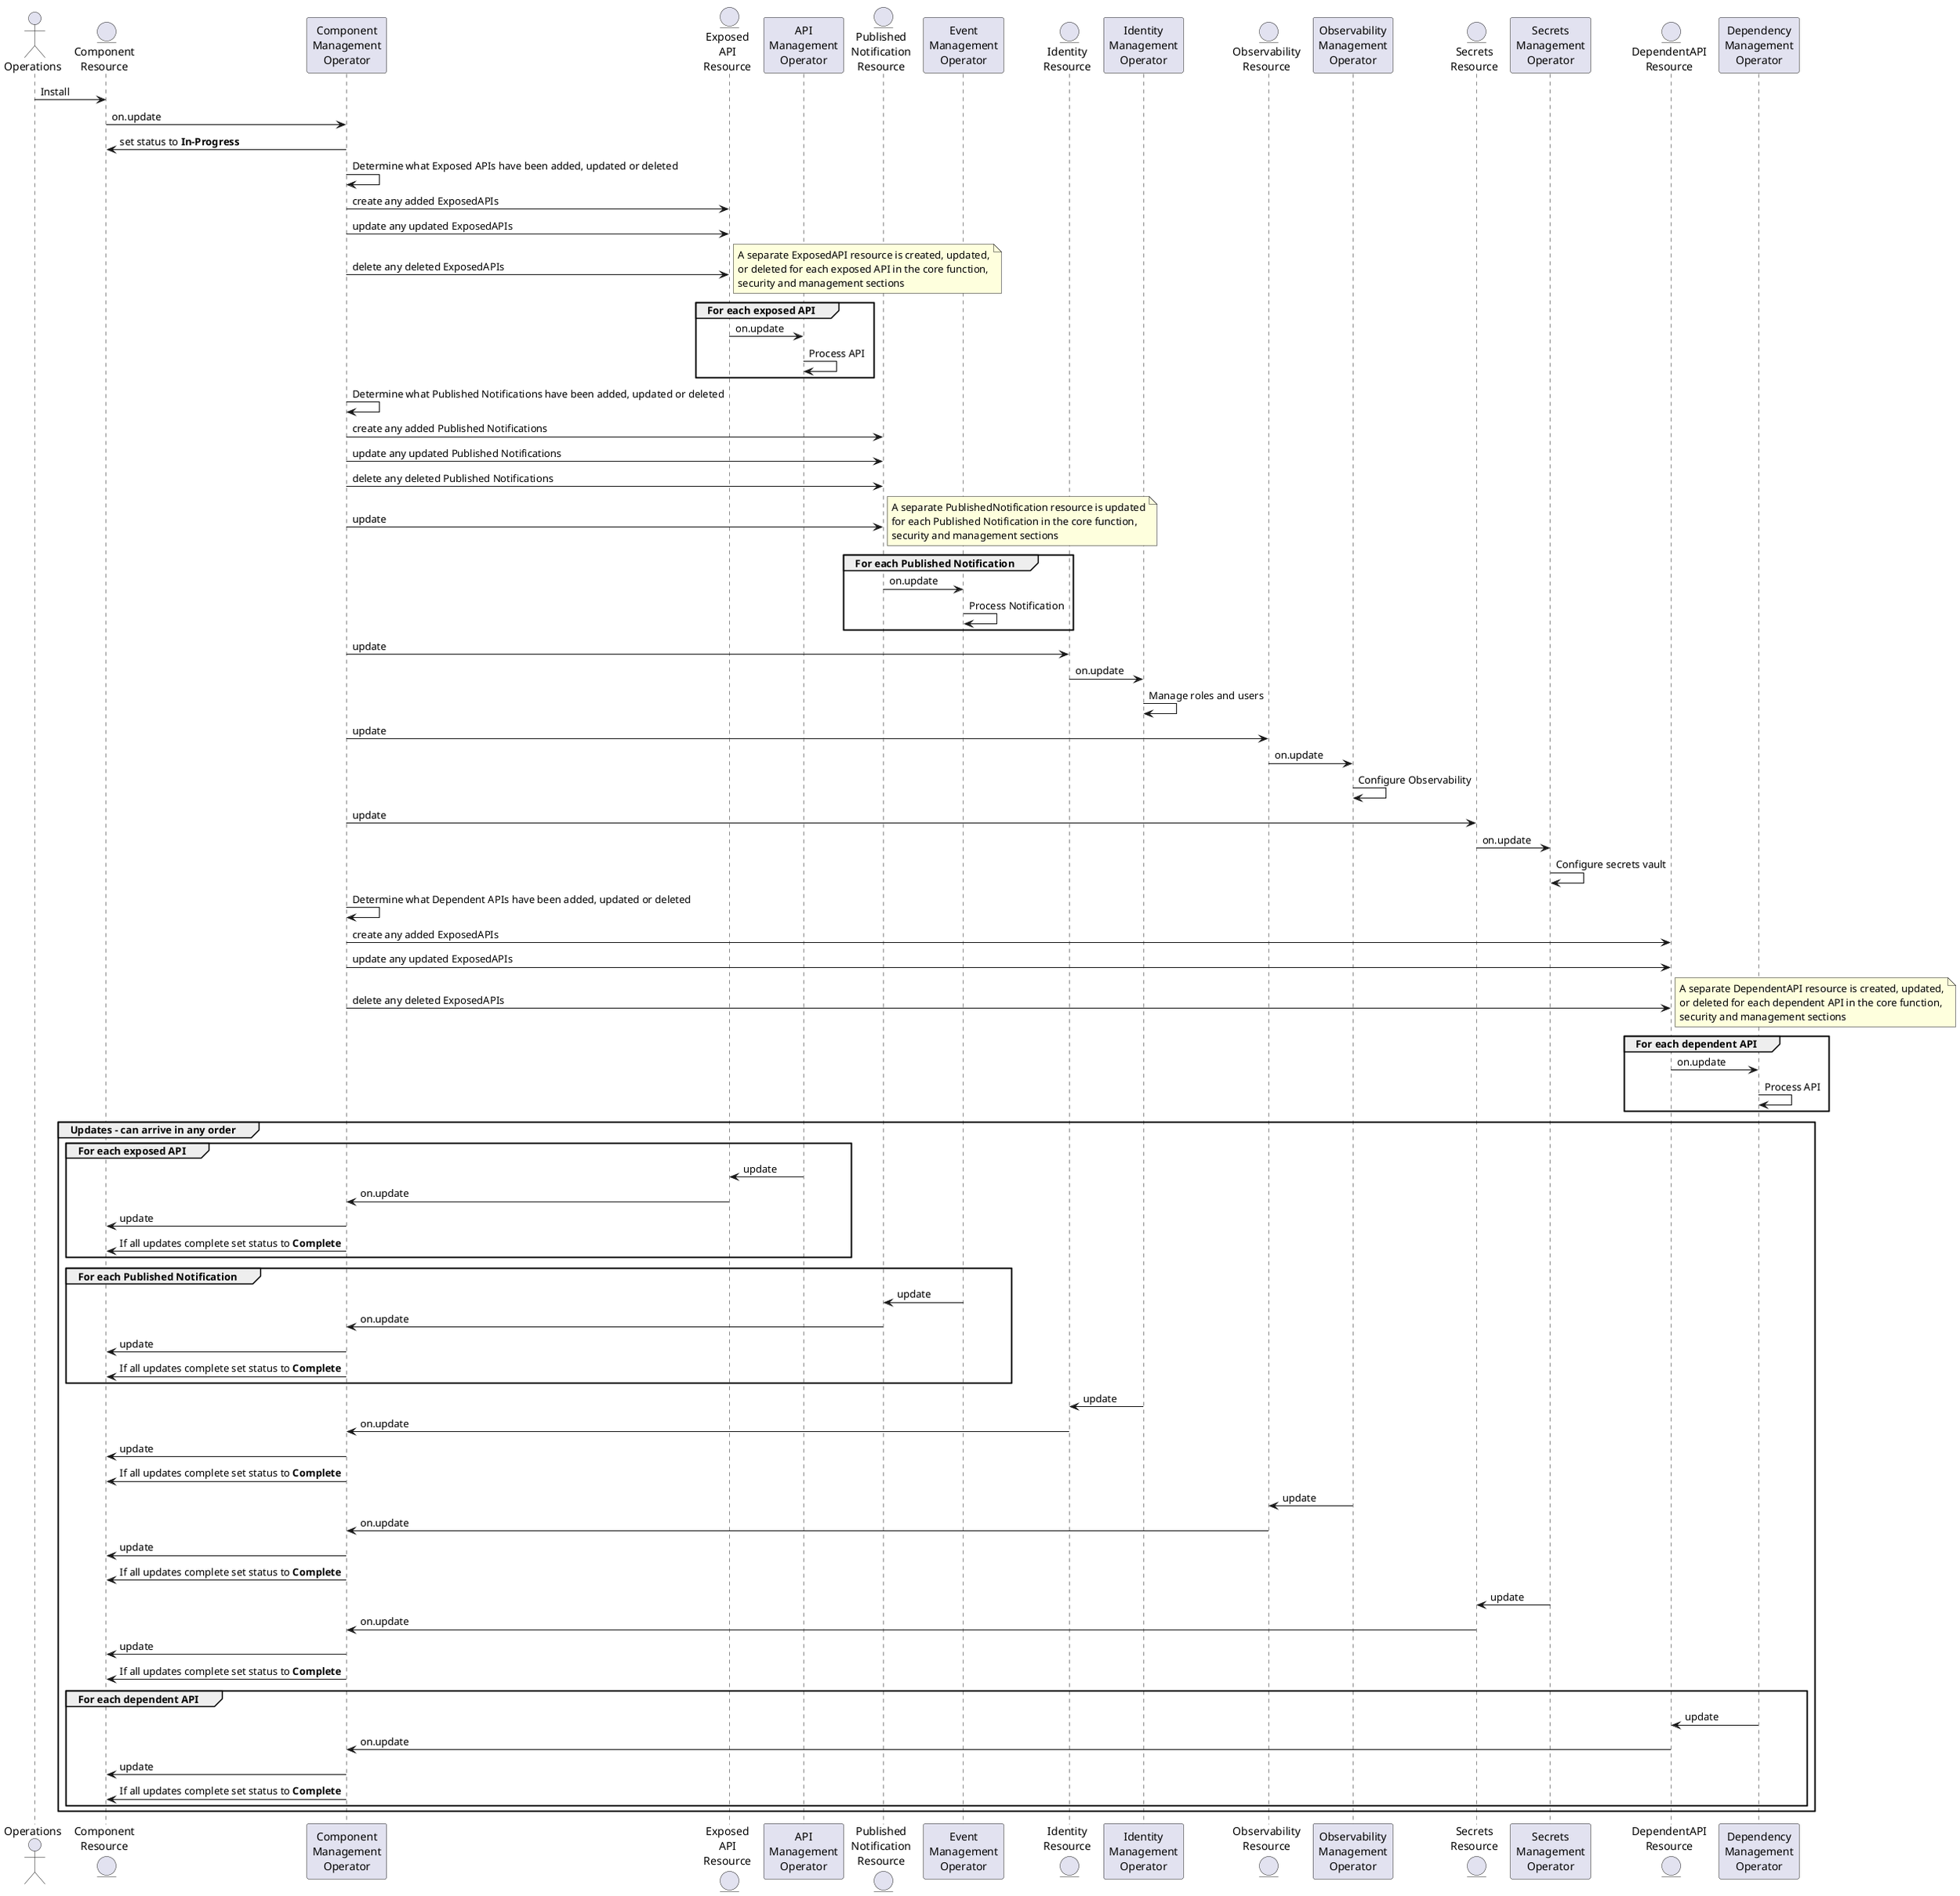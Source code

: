 @startuml

actor Operations
entity "Component\nResource" as Component
participant "Component\nManagement\nOperator" as ComponentOperator
entity "Exposed\nAPI\nResource" as ExposedAPI
participant "API\nManagement\nOperator" as APIExposureOperator
entity "Published\nNotification\nResource" as PublishedNotification
participant "Event\nManagement\nOperator" as EventOperator
entity "Identity\nResource" as Identity
participant "Identity\nManagement\nOperator" as IdentityOperator
entity "Observability\nResource" as Observability
participant "Observability\nManagement\nOperator" as ObservabilityOperator
entity "Secrets\nResource" as Secrets
participant "Secrets\nManagement\nOperator" as SecretsOperator
entity "DependentAPI\nResource" as DependentAPI
participant "Dependency\nManagement\nOperator" as DependencyOperator


Component <- Operations : Install
Component -> ComponentOperator: on.update 
Component <- ComponentOperator: set status to **In-Progress** 
ComponentOperator -> ComponentOperator: Determine what Exposed APIs have been added, updated or deleted
ComponentOperator -> ExposedAPI: create any added ExposedAPIs
ComponentOperator -> ExposedAPI: update any updated ExposedAPIs
ComponentOperator -> ExposedAPI: delete any deleted ExposedAPIs
note right
    A separate ExposedAPI resource is created, updated,
    or deleted for each exposed API in the core function,
    security and management sections
end note
group For each exposed API
    ExposedAPI -> APIExposureOperator: on.update  
    APIExposureOperator -> APIExposureOperator: Process API
end

ComponentOperator -> ComponentOperator: Determine what Published Notifications have been added, updated or deleted
ComponentOperator -> PublishedNotification: create any added Published Notifications
ComponentOperator -> PublishedNotification: update any updated Published Notifications
ComponentOperator -> PublishedNotification: delete any deleted Published Notifications

ComponentOperator -> PublishedNotification: update
note right
    A separate PublishedNotification resource is updated
    for each Published Notification in the core function,
    security and management sections
end note
group For each Published Notification
    PublishedNotification -> EventOperator: on.update 
    EventOperator -> EventOperator: Process Notification
end

ComponentOperator -> Identity: update
Identity -> IdentityOperator: on.update
IdentityOperator -> IdentityOperator: Manage roles and users

ComponentOperator -> Observability: update
Observability -> ObservabilityOperator: on.update
ObservabilityOperator -> ObservabilityOperator: Configure Observability

ComponentOperator -> Secrets: update
Secrets -> SecretsOperator: on.update
SecretsOperator -> SecretsOperator: Configure secrets vault

ComponentOperator -> ComponentOperator: Determine what Dependent APIs have been added, updated or deleted
ComponentOperator -> DependentAPI: create any added ExposedAPIs
ComponentOperator -> DependentAPI: update any updated ExposedAPIs
ComponentOperator -> DependentAPI: delete any deleted ExposedAPIs
note right
    A separate DependentAPI resource is created, updated,
    or deleted for each dependent API in the core function,
    security and management sections
end note
group For each dependent API
    DependentAPI -> DependencyOperator: on.update  
    DependencyOperator -> DependencyOperator: Process API
end



group Updates - can arrive in any order
    group For each exposed API
        ExposedAPI <- APIExposureOperator: update
        ComponentOperator <- ExposedAPI: on.update
        Component <- ComponentOperator: update 
        Component <- ComponentOperator: If all updates complete set status to **Complete** 
    end

    group For each Published Notification
        PublishedNotification <- EventOperator: update
        ComponentOperator <- PublishedNotification: on.update
        Component <- ComponentOperator: update 
        Component <- ComponentOperator: If all updates complete set status to **Complete** 
    end

    Identity <- IdentityOperator: update
    ComponentOperator <- Identity: on.update
    Component <- ComponentOperator: update
    Component <- ComponentOperator: If all updates complete set status to **Complete** 

    Observability <- ObservabilityOperator: update
    ComponentOperator <- Observability: on.update
    Component <- ComponentOperator: update 
    Component <- ComponentOperator: If all updates complete set status to **Complete** 

    Secrets <- SecretsOperator: update
    ComponentOperator <- Secrets: on.update
    Component <- ComponentOperator: update 
    Component <- ComponentOperator: If all updates complete set status to **Complete** 

    group For each dependent API
        DependentAPI <- DependencyOperator: update
        ComponentOperator <- DependentAPI: on.update
        Component <- ComponentOperator: update 
        Component <- ComponentOperator: If all updates complete set status to **Complete** 
    end
    
End group
@enduml